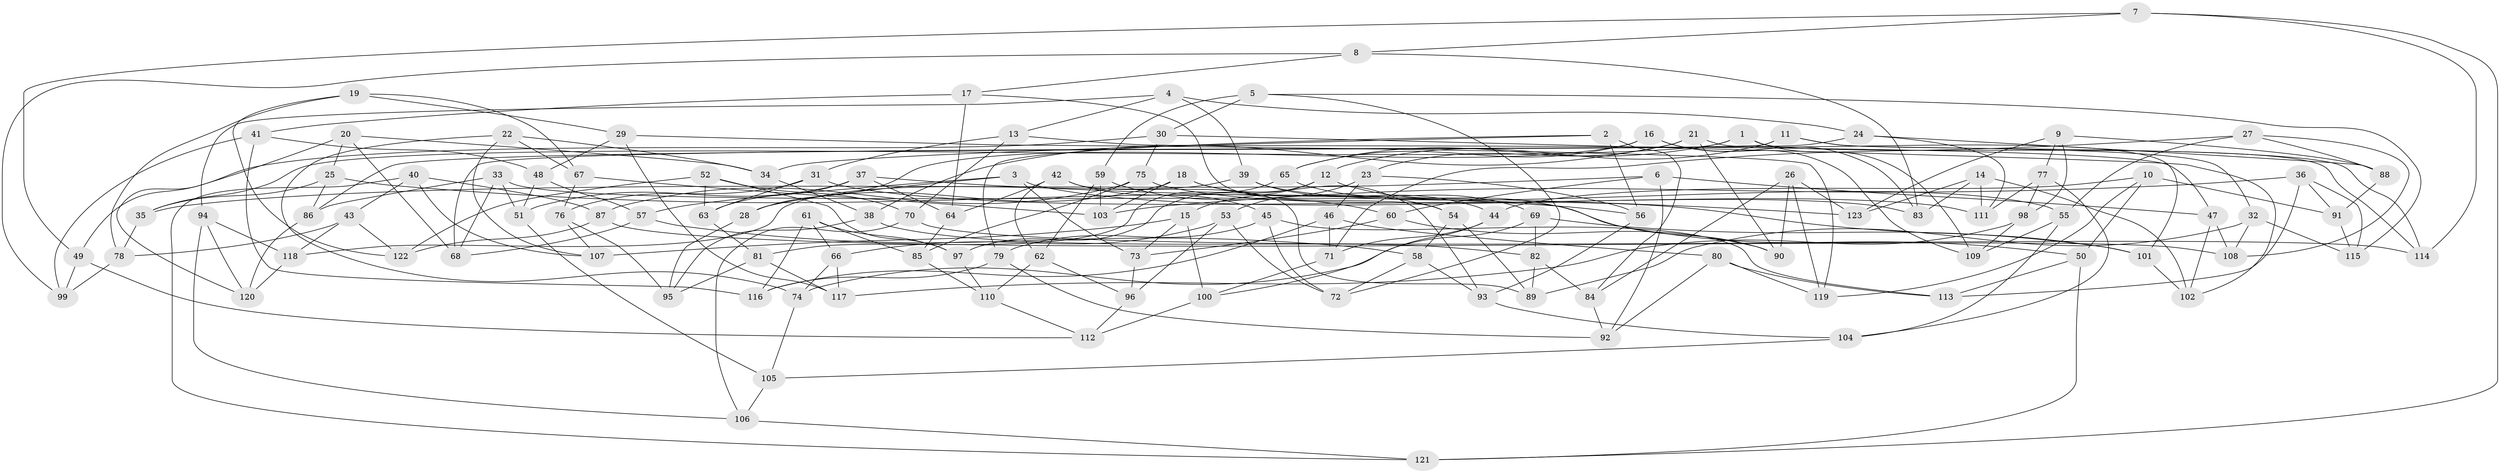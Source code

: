 // Generated by graph-tools (version 1.1) at 2025/11/02/27/25 16:11:45]
// undirected, 123 vertices, 246 edges
graph export_dot {
graph [start="1"]
  node [color=gray90,style=filled];
  1;
  2;
  3;
  4;
  5;
  6;
  7;
  8;
  9;
  10;
  11;
  12;
  13;
  14;
  15;
  16;
  17;
  18;
  19;
  20;
  21;
  22;
  23;
  24;
  25;
  26;
  27;
  28;
  29;
  30;
  31;
  32;
  33;
  34;
  35;
  36;
  37;
  38;
  39;
  40;
  41;
  42;
  43;
  44;
  45;
  46;
  47;
  48;
  49;
  50;
  51;
  52;
  53;
  54;
  55;
  56;
  57;
  58;
  59;
  60;
  61;
  62;
  63;
  64;
  65;
  66;
  67;
  68;
  69;
  70;
  71;
  72;
  73;
  74;
  75;
  76;
  77;
  78;
  79;
  80;
  81;
  82;
  83;
  84;
  85;
  86;
  87;
  88;
  89;
  90;
  91;
  92;
  93;
  94;
  95;
  96;
  97;
  98;
  99;
  100;
  101;
  102;
  103;
  104;
  105;
  106;
  107;
  108;
  109;
  110;
  111;
  112;
  113;
  114;
  115;
  116;
  117;
  118;
  119;
  120;
  121;
  122;
  123;
  1 -- 114;
  1 -- 65;
  1 -- 35;
  1 -- 109;
  2 -- 79;
  2 -- 56;
  2 -- 84;
  2 -- 34;
  3 -- 57;
  3 -- 28;
  3 -- 73;
  3 -- 111;
  4 -- 24;
  4 -- 39;
  4 -- 94;
  4 -- 13;
  5 -- 30;
  5 -- 72;
  5 -- 115;
  5 -- 59;
  6 -- 60;
  6 -- 47;
  6 -- 92;
  6 -- 35;
  7 -- 114;
  7 -- 121;
  7 -- 8;
  7 -- 49;
  8 -- 83;
  8 -- 17;
  8 -- 99;
  9 -- 77;
  9 -- 88;
  9 -- 123;
  9 -- 98;
  10 -- 50;
  10 -- 44;
  10 -- 91;
  10 -- 119;
  11 -- 68;
  11 -- 12;
  11 -- 32;
  11 -- 114;
  12 -- 15;
  12 -- 97;
  12 -- 90;
  13 -- 70;
  13 -- 47;
  13 -- 31;
  14 -- 111;
  14 -- 83;
  14 -- 123;
  14 -- 102;
  15 -- 107;
  15 -- 73;
  15 -- 100;
  16 -- 83;
  16 -- 65;
  16 -- 109;
  16 -- 28;
  17 -- 64;
  17 -- 54;
  17 -- 41;
  18 -- 28;
  18 -- 93;
  18 -- 54;
  18 -- 103;
  19 -- 78;
  19 -- 67;
  19 -- 29;
  19 -- 122;
  20 -- 25;
  20 -- 120;
  20 -- 68;
  20 -- 34;
  21 -- 23;
  21 -- 90;
  21 -- 38;
  21 -- 101;
  22 -- 74;
  22 -- 107;
  22 -- 67;
  22 -- 34;
  23 -- 46;
  23 -- 53;
  23 -- 56;
  24 -- 86;
  24 -- 88;
  24 -- 111;
  25 -- 35;
  25 -- 56;
  25 -- 86;
  26 -- 119;
  26 -- 90;
  26 -- 123;
  26 -- 84;
  27 -- 71;
  27 -- 88;
  27 -- 108;
  27 -- 55;
  28 -- 95;
  29 -- 119;
  29 -- 48;
  29 -- 117;
  30 -- 49;
  30 -- 75;
  30 -- 102;
  31 -- 63;
  31 -- 76;
  31 -- 101;
  32 -- 108;
  32 -- 115;
  32 -- 89;
  33 -- 86;
  33 -- 50;
  33 -- 68;
  33 -- 51;
  34 -- 38;
  35 -- 78;
  36 -- 91;
  36 -- 115;
  36 -- 103;
  36 -- 113;
  37 -- 64;
  37 -- 63;
  37 -- 51;
  37 -- 123;
  38 -- 95;
  38 -- 82;
  39 -- 55;
  39 -- 44;
  39 -- 118;
  40 -- 43;
  40 -- 87;
  40 -- 107;
  40 -- 121;
  41 -- 48;
  41 -- 99;
  41 -- 116;
  42 -- 89;
  42 -- 45;
  42 -- 64;
  42 -- 62;
  43 -- 78;
  43 -- 122;
  43 -- 118;
  44 -- 71;
  44 -- 100;
  45 -- 72;
  45 -- 79;
  45 -- 113;
  46 -- 71;
  46 -- 116;
  46 -- 80;
  47 -- 102;
  47 -- 108;
  48 -- 57;
  48 -- 51;
  49 -- 112;
  49 -- 99;
  50 -- 113;
  50 -- 121;
  51 -- 105;
  52 -- 97;
  52 -- 70;
  52 -- 122;
  52 -- 63;
  53 -- 66;
  53 -- 72;
  53 -- 96;
  54 -- 89;
  54 -- 58;
  55 -- 104;
  55 -- 109;
  56 -- 93;
  57 -- 58;
  57 -- 68;
  58 -- 72;
  58 -- 93;
  59 -- 62;
  59 -- 103;
  59 -- 60;
  60 -- 73;
  60 -- 90;
  61 -- 85;
  61 -- 97;
  61 -- 116;
  61 -- 66;
  62 -- 96;
  62 -- 110;
  63 -- 81;
  64 -- 85;
  65 -- 69;
  65 -- 81;
  66 -- 74;
  66 -- 117;
  67 -- 76;
  67 -- 103;
  69 -- 74;
  69 -- 82;
  69 -- 101;
  70 -- 114;
  70 -- 106;
  71 -- 100;
  73 -- 96;
  74 -- 105;
  75 -- 85;
  75 -- 87;
  75 -- 83;
  76 -- 95;
  76 -- 107;
  77 -- 111;
  77 -- 104;
  77 -- 98;
  78 -- 99;
  79 -- 116;
  79 -- 92;
  80 -- 92;
  80 -- 113;
  80 -- 119;
  81 -- 117;
  81 -- 95;
  82 -- 89;
  82 -- 84;
  84 -- 92;
  85 -- 110;
  86 -- 120;
  87 -- 122;
  87 -- 108;
  88 -- 91;
  91 -- 115;
  93 -- 104;
  94 -- 120;
  94 -- 118;
  94 -- 106;
  96 -- 112;
  97 -- 110;
  98 -- 109;
  98 -- 117;
  100 -- 112;
  101 -- 102;
  104 -- 105;
  105 -- 106;
  106 -- 121;
  110 -- 112;
  118 -- 120;
}
